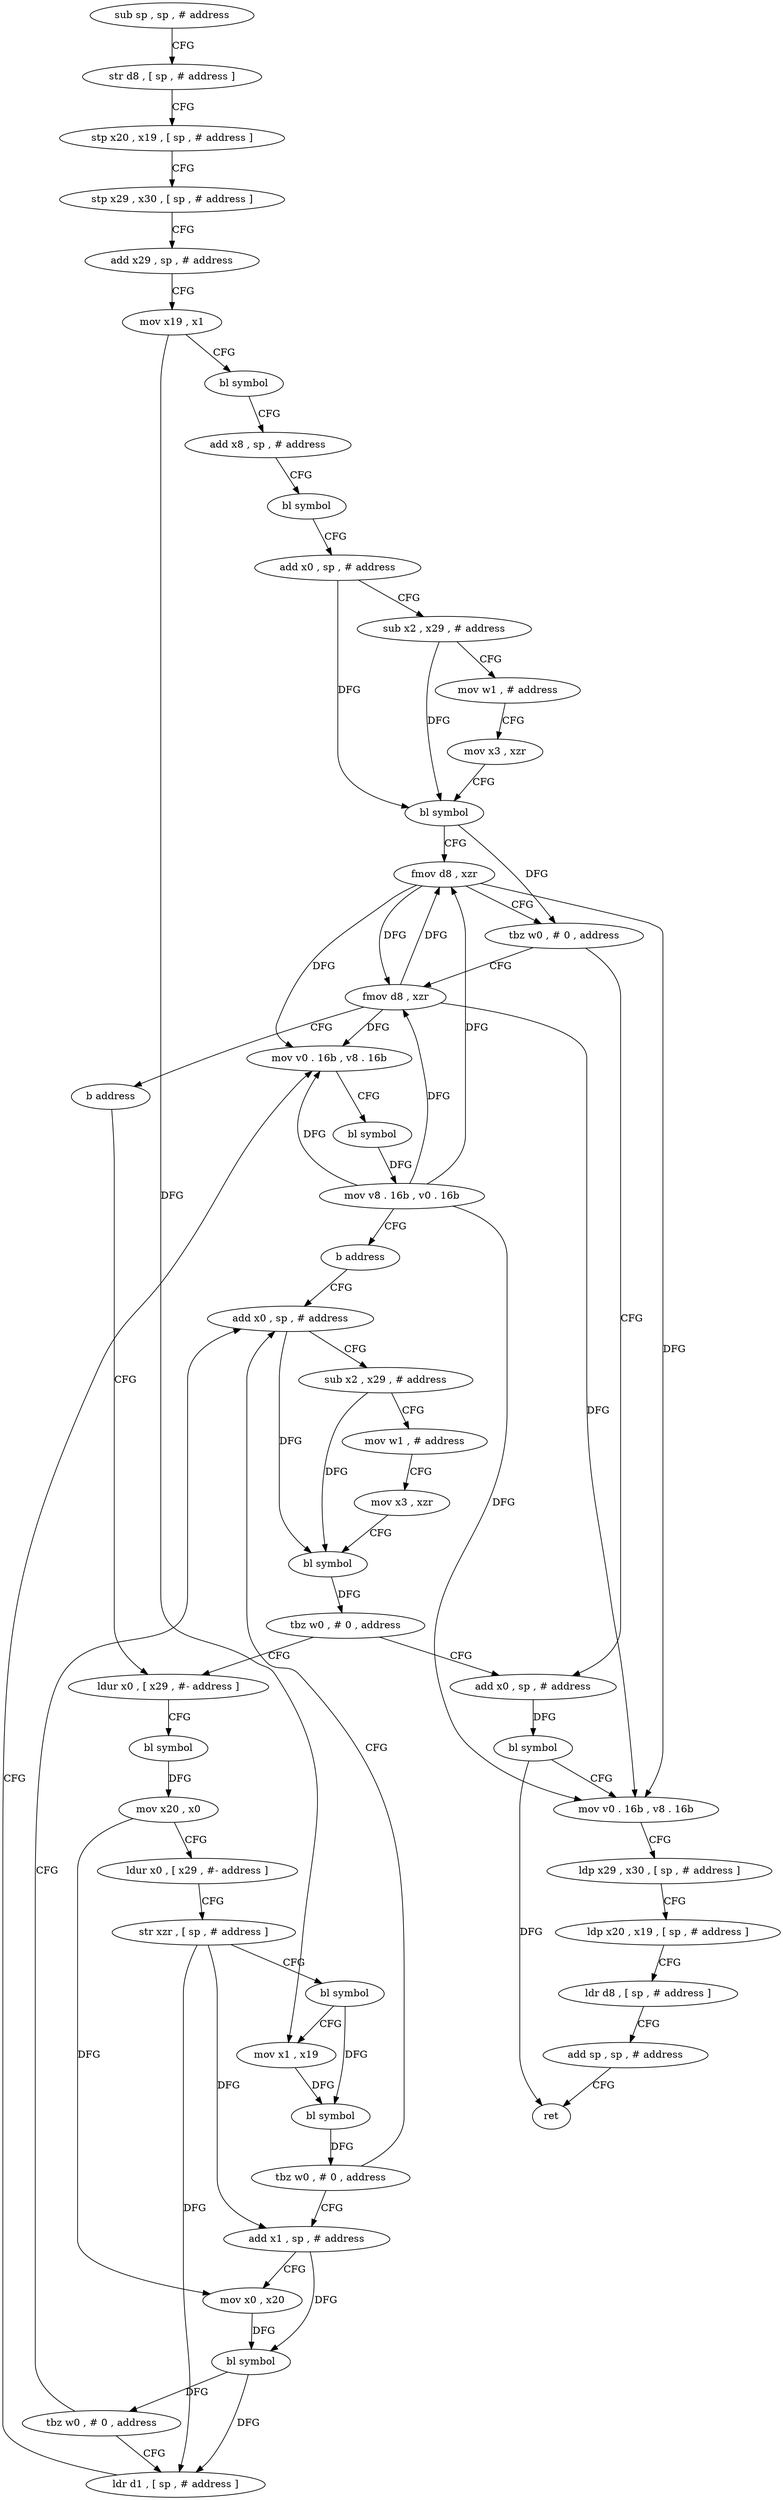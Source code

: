 digraph "func" {
"137592" [label = "sub sp , sp , # address" ]
"137596" [label = "str d8 , [ sp , # address ]" ]
"137600" [label = "stp x20 , x19 , [ sp , # address ]" ]
"137604" [label = "stp x29 , x30 , [ sp , # address ]" ]
"137608" [label = "add x29 , sp , # address" ]
"137612" [label = "mov x19 , x1" ]
"137616" [label = "bl symbol" ]
"137620" [label = "add x8 , sp , # address" ]
"137624" [label = "bl symbol" ]
"137628" [label = "add x0 , sp , # address" ]
"137632" [label = "sub x2 , x29 , # address" ]
"137636" [label = "mov w1 , # address" ]
"137640" [label = "mov x3 , xzr" ]
"137644" [label = "bl symbol" ]
"137648" [label = "fmov d8 , xzr" ]
"137652" [label = "tbz w0 , # 0 , address" ]
"137760" [label = "add x0 , sp , # address" ]
"137656" [label = "fmov d8 , xzr" ]
"137764" [label = "bl symbol" ]
"137768" [label = "mov v0 . 16b , v8 . 16b" ]
"137772" [label = "ldp x29 , x30 , [ sp , # address ]" ]
"137776" [label = "ldp x20 , x19 , [ sp , # address ]" ]
"137780" [label = "ldr d8 , [ sp , # address ]" ]
"137784" [label = "add sp , sp , # address" ]
"137788" [label = "ret" ]
"137660" [label = "b address" ]
"137688" [label = "ldur x0 , [ x29 , #- address ]" ]
"137692" [label = "bl symbol" ]
"137696" [label = "mov x20 , x0" ]
"137700" [label = "ldur x0 , [ x29 , #- address ]" ]
"137704" [label = "str xzr , [ sp , # address ]" ]
"137708" [label = "bl symbol" ]
"137712" [label = "mov x1 , x19" ]
"137716" [label = "bl symbol" ]
"137720" [label = "tbz w0 , # 0 , address" ]
"137664" [label = "add x0 , sp , # address" ]
"137724" [label = "add x1 , sp , # address" ]
"137668" [label = "sub x2 , x29 , # address" ]
"137672" [label = "mov w1 , # address" ]
"137676" [label = "mov x3 , xzr" ]
"137680" [label = "bl symbol" ]
"137684" [label = "tbz w0 , # 0 , address" ]
"137728" [label = "mov x0 , x20" ]
"137732" [label = "bl symbol" ]
"137736" [label = "tbz w0 , # 0 , address" ]
"137740" [label = "ldr d1 , [ sp , # address ]" ]
"137744" [label = "mov v0 . 16b , v8 . 16b" ]
"137748" [label = "bl symbol" ]
"137752" [label = "mov v8 . 16b , v0 . 16b" ]
"137756" [label = "b address" ]
"137592" -> "137596" [ label = "CFG" ]
"137596" -> "137600" [ label = "CFG" ]
"137600" -> "137604" [ label = "CFG" ]
"137604" -> "137608" [ label = "CFG" ]
"137608" -> "137612" [ label = "CFG" ]
"137612" -> "137616" [ label = "CFG" ]
"137612" -> "137712" [ label = "DFG" ]
"137616" -> "137620" [ label = "CFG" ]
"137620" -> "137624" [ label = "CFG" ]
"137624" -> "137628" [ label = "CFG" ]
"137628" -> "137632" [ label = "CFG" ]
"137628" -> "137644" [ label = "DFG" ]
"137632" -> "137636" [ label = "CFG" ]
"137632" -> "137644" [ label = "DFG" ]
"137636" -> "137640" [ label = "CFG" ]
"137640" -> "137644" [ label = "CFG" ]
"137644" -> "137648" [ label = "CFG" ]
"137644" -> "137652" [ label = "DFG" ]
"137648" -> "137652" [ label = "CFG" ]
"137648" -> "137768" [ label = "DFG" ]
"137648" -> "137656" [ label = "DFG" ]
"137648" -> "137744" [ label = "DFG" ]
"137652" -> "137760" [ label = "CFG" ]
"137652" -> "137656" [ label = "CFG" ]
"137760" -> "137764" [ label = "DFG" ]
"137656" -> "137660" [ label = "CFG" ]
"137656" -> "137648" [ label = "DFG" ]
"137656" -> "137768" [ label = "DFG" ]
"137656" -> "137744" [ label = "DFG" ]
"137764" -> "137768" [ label = "CFG" ]
"137764" -> "137788" [ label = "DFG" ]
"137768" -> "137772" [ label = "CFG" ]
"137772" -> "137776" [ label = "CFG" ]
"137776" -> "137780" [ label = "CFG" ]
"137780" -> "137784" [ label = "CFG" ]
"137784" -> "137788" [ label = "CFG" ]
"137660" -> "137688" [ label = "CFG" ]
"137688" -> "137692" [ label = "CFG" ]
"137692" -> "137696" [ label = "DFG" ]
"137696" -> "137700" [ label = "CFG" ]
"137696" -> "137728" [ label = "DFG" ]
"137700" -> "137704" [ label = "CFG" ]
"137704" -> "137708" [ label = "CFG" ]
"137704" -> "137740" [ label = "DFG" ]
"137704" -> "137724" [ label = "DFG" ]
"137708" -> "137712" [ label = "CFG" ]
"137708" -> "137716" [ label = "DFG" ]
"137712" -> "137716" [ label = "DFG" ]
"137716" -> "137720" [ label = "DFG" ]
"137720" -> "137664" [ label = "CFG" ]
"137720" -> "137724" [ label = "CFG" ]
"137664" -> "137668" [ label = "CFG" ]
"137664" -> "137680" [ label = "DFG" ]
"137724" -> "137728" [ label = "CFG" ]
"137724" -> "137732" [ label = "DFG" ]
"137668" -> "137672" [ label = "CFG" ]
"137668" -> "137680" [ label = "DFG" ]
"137672" -> "137676" [ label = "CFG" ]
"137676" -> "137680" [ label = "CFG" ]
"137680" -> "137684" [ label = "DFG" ]
"137684" -> "137760" [ label = "CFG" ]
"137684" -> "137688" [ label = "CFG" ]
"137728" -> "137732" [ label = "DFG" ]
"137732" -> "137736" [ label = "DFG" ]
"137732" -> "137740" [ label = "DFG" ]
"137736" -> "137664" [ label = "CFG" ]
"137736" -> "137740" [ label = "CFG" ]
"137740" -> "137744" [ label = "CFG" ]
"137744" -> "137748" [ label = "CFG" ]
"137748" -> "137752" [ label = "DFG" ]
"137752" -> "137756" [ label = "CFG" ]
"137752" -> "137648" [ label = "DFG" ]
"137752" -> "137768" [ label = "DFG" ]
"137752" -> "137656" [ label = "DFG" ]
"137752" -> "137744" [ label = "DFG" ]
"137756" -> "137664" [ label = "CFG" ]
}
